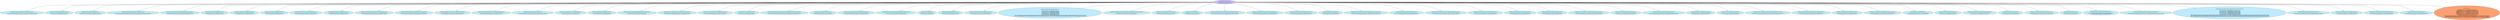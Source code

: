 digraph "OpenShift Certificates" {
  // Node definitions.
  0 [
    label="certkeypair/cco-metrics.openshift-cloud-credential-operator.svc\n\nsecret/cloud-credential-operator-serving-cert -nopenshift-cloud-credential-operator\n"
    style=filled
    fillcolor="#bdebfd"
  ];
  1 [
    label="certkeypair/service-serving-signer\n\nsecret/signing-key -nopenshift-service-ca\n"
    style=filled
    fillcolor="#c7bfff"
  ];
  2 [
    label="certkeypair/*.metrics.openshift-network-operator.svc\n\nsecret/metrics-tls -nopenshift-network-operator\n"
    style=filled
    fillcolor="#bdebfd"
  ];
  3 [
    label="certkeypair/metrics.openshift-etcd-operator.svc\n\nsecret/etcd-operator-serving-cert -nopenshift-etcd-operator\n"
    style=filled
    fillcolor="#bdebfd"
  ];
  4 [
    label="certkeypair/metrics.openshift-controller-manager-operator.svc\n\nsecret/openshift-controller-manager-operator-serving-cert -nopenshift-controller-manager-operator\n"
    style=filled
    fillcolor="#bdebfd"
  ];
  5 [
    label="certkeypair/olm-operator-metrics.openshift-operator-lifecycle-manager.svc\n\nsecret/olm-operator-serving-cert -nopenshift-operator-lifecycle-manager\n"
    style=filled
    fillcolor="#bdebfd"
  ];
  6 [
    label="certkeypair/thanos-querier.openshift-monitoring.svc\n\nsecret/thanos-querier-tls -nopenshift-monitoring\n"
    style=filled
    fillcolor="#bdebfd"
  ];
  7 [
    label="certkeypair/*.telemeter-client.openshift-monitoring.svc\n\nsecret/telemeter-client-tls -nopenshift-monitoring\n"
    style=filled
    fillcolor="#bdebfd"
  ];
  8 [
    label="certkeypair/*.node-exporter.openshift-monitoring.svc\n\nsecret/node-exporter-tls -nopenshift-monitoring\n"
    style=filled
    fillcolor="#bdebfd"
  ];
  9 [
    label="certkeypair/multus-admission-controller.openshift-multus.svc\n\nsecret/multus-admission-controller-secret -nopenshift-multus\n"
    style=filled
    fillcolor="#bdebfd"
  ];
  10 [
    label="certkeypair/alertmanager-main.openshift-monitoring.svc\n\nsecret/alertmanager-main-tls -nopenshift-monitoring\n"
    style=filled
    fillcolor="#bdebfd"
  ];
  11 [
    label="certkeypair/cluster-baremetal-webhook-service.openshift-machine-api.svc\n\nsecret/cluster-baremetal-webhook-server-cert -nopenshift-machine-api\n"
    style=filled
    fillcolor="#bdebfd"
  ];
  12 [
    label="certkeypair/csi-snapshot-webhook.openshift-cluster-storage-operator.svc\n\nsecret/csi-snapshot-webhook-secret -nopenshift-cluster-storage-operator\n"
    style=filled
    fillcolor="#bdebfd"
  ];
  13 [
    label="certkeypair/marketplace-operator-metrics.openshift-marketplace.svc\n\nsecret/marketplace-operator-metrics -nopenshift-marketplace\n"
    style=filled
    fillcolor="#bdebfd"
  ];
  14 [
    label="certkeypair/cluster-baremetal-operator-service.openshift-machine-api.svc\n\nsecret/cluster-baremetal-operator-tls -nopenshift-machine-api\n"
    style=filled
    fillcolor="#bdebfd"
  ];
  15 [
    label="certkeypair/metrics.openshift-apiserver-operator.svc\n\nsecret/openshift-apiserver-operator-serving-cert -nopenshift-apiserver-operator\n"
    style=filled
    fillcolor="#bdebfd"
  ];
  16 [
    label="certkeypair/*.network-metrics-service.openshift-multus.svc\n\nsecret/metrics-daemon-secret -nopenshift-multus\n"
    style=filled
    fillcolor="#bdebfd"
  ];
  17 [
    label="certkeypair/prometheus-k8s.openshift-monitoring.svc\n\nsecret/prometheus-k8s-tls -nopenshift-monitoring\n"
    style=filled
    fillcolor="#bdebfd"
  ];
  18 [
    label="certkeypair/machine-config-daemon.openshift-machine-config-operator.svc\n\nsecret/proxy-tls -nopenshift-machine-config-operator\n"
    style=filled
    fillcolor="#bdebfd"
  ];
  19 [
    label="certkeypair/metrics.openshift-kube-storage-version-migrator-operator.svc\n\nsecret/serving-cert -nopenshift-kube-storage-version-migrator-operator\n"
    style=filled
    fillcolor="#bdebfd"
  ];
  20 [
    label="certkeypair/*.image-registry-operator.openshift-image-registry.svc\n\nsecret/image-registry-operator-tls -nopenshift-image-registry\n"
    style=filled
    fillcolor="#bdebfd"
  ];
  21 [
    label="certkeypair/metrics.openshift-dns-operator.svc\n\nsecret/metrics-tls -nopenshift-dns-operator\n"
    style=filled
    fillcolor="#bdebfd"
  ];
  22 [
    label="certkeypair/performance-addon-operator-service.openshift-cluster-node-tuning-operator.svc\n\nsecret/performance-addon-operator-webhook-cert -nopenshift-cluster-node-tuning-operator\n"
    style=filled
    fillcolor="#bdebfd"
  ];
  23 [
    label="certkeypair/*.sdn-controller.openshift-sdn.svc\n\nsecret/sdn-controller-metrics-certs -nopenshift-sdn\n"
    style=filled
    fillcolor="#bdebfd"
  ];
  24 [
    label="certkeypair/*.prometheus-k8s-thanos-sidecar.openshift-monitoring.svc\n\nsecret/prometheus-k8s-thanos-sidecar-tls -nopenshift-monitoring\n"
    style=filled
    fillcolor="#bdebfd"
  ];
  25 [
    label="certkeypair/machine-config-controller.openshift-machine-config-operator.svc\n\nsecret/mcc-proxy-tls -nopenshift-machine-config-operator\n"
    style=filled
    fillcolor="#bdebfd"
  ];
  26 [
    label="certkeypair/etcd.openshift-etcd.svc\n\nsecret/serving-cert -nopenshift-etcd\n"
    style=filled
    fillcolor="#bdebfd"
  ];
  27 [
    label="certkeypair/api.openshift-oauth-apiserver.svc\n\nsecret/serving-cert -nopenshift-oauth-apiserver\n"
    style=filled
    fillcolor="#bdebfd"
  ];
  28 [
    label="certkeypair/*.openshift-state-metrics.openshift-monitoring.svc\n\nsecret/openshift-state-metrics-tls -nopenshift-monitoring\n"
    style=filled
    fillcolor="#bdebfd"
  ];
  29 [
    label="certkeypair/scheduler.openshift-kube-scheduler.svc\n\nsecret/serving-cert -nopenshift-kube-scheduler\n    secret/serving-cert-3 -nopenshift-kube-scheduler\n    secret/serving-cert-4 -nopenshift-kube-scheduler\n    secret/serving-cert-5 -nopenshift-kube-scheduler\n    secret/serving-cert-6 -nopenshift-kube-scheduler\n    secret/serving-cert-7 -nopenshift-kube-scheduler\n    file:///etc/kubernetes/static-pod-resources/kube-scheduler-pod-6/secrets/serving-cert/tls.crt/tls.crt,file:///etc/kubernetes/static-pod-resources/kube-scheduler-pod-6/secrets/serving-cert/tls.crt/tls.key\n    file:///etc/kubernetes/static-pod-resources/kube-scheduler-pod-7/secrets/serving-cert/tls.crt/tls.crt,file:///etc/kubernetes/static-pod-resources/kube-scheduler-pod-7/secrets/serving-cert/tls.crt/tls.key\n"
    style=filled
    fillcolor="#bdebfd"
  ];
  30 [
    label="certkeypair/csi-snapshot-controller-operator-metrics.openshift-cluster-storage-operator.svc\n\nsecret/serving-cert -nopenshift-cluster-storage-operator\n"
    style=filled
    fillcolor="#bdebfd"
  ];
  31 [
    label="certkeypair/metrics.openshift-service-ca-operator.svc\n\nsecret/serving-cert -nopenshift-service-ca-operator\n"
    style=filled
    fillcolor="#bdebfd"
  ];
  32 [
    label="certkeypair/*.sdn.openshift-sdn.svc\n\nsecret/sdn-metrics-certs -nopenshift-sdn\n"
    style=filled
    fillcolor="#bdebfd"
  ];
  33 [
    label="certkeypair/catalog-operator-metrics.openshift-operator-lifecycle-manager.svc\n\nsecret/catalog-operator-serving-cert -nopenshift-operator-lifecycle-manager\n"
    style=filled
    fillcolor="#bdebfd"
  ];
  34 [
    label="certkeypair/machine-api-operator-webhook.openshift-machine-api.svc\n\nsecret/machine-api-operator-webhook-cert -nopenshift-machine-api\n"
    style=filled
    fillcolor="#bdebfd"
  ];
  35 [
    label="certkeypair/machine-api-controllers.openshift-machine-api.svc\n\nsecret/machine-api-controllers-tls -nopenshift-machine-api\n"
    style=filled
    fillcolor="#bdebfd"
  ];
  36 [
    label="certkeypair/dns-default.openshift-dns.svc\n\nsecret/dns-default-metrics-tls -nopenshift-dns\n"
    style=filled
    fillcolor="#bdebfd"
  ];
  37 [
    label="certkeypair/cluster-storage-operator-metrics.openshift-cluster-storage-operator.svc\n\nsecret/cluster-storage-operator-serving-cert -nopenshift-cluster-storage-operator\n"
    style=filled
    fillcolor="#bdebfd"
  ];
  38 [
    label="certkeypair/oauth-openshift.openshift-authentication.svc\n\nsecret/v4-0-config-system-serving-cert -nopenshift-authentication\n"
    style=filled
    fillcolor="#bdebfd"
  ];
  39 [
    label="certkeypair/prometheus-operator-admission-webhook.openshift-monitoring.svc\n\nsecret/prometheus-operator-admission-webhook-tls -nopenshift-monitoring\n"
    style=filled
    fillcolor="#bdebfd"
  ];
  40 [
    label="certkeypair/*.cluster-monitoring-operator.openshift-monitoring.svc\n\nsecret/cluster-monitoring-operator-tls -nopenshift-monitoring\n"
    style=filled
    fillcolor="#bdebfd"
  ];
  41 [
    label="certkeypair/machine-api-operator.openshift-machine-api.svc\n\nsecret/machine-api-operator-tls -nopenshift-machine-api\n"
    style=filled
    fillcolor="#bdebfd"
  ];
  42 [
    label="certkeypair/router-internal-default.openshift-ingress.svc\n\nsecret/router-metrics-certs-default -nopenshift-ingress\n"
    style=filled
    fillcolor="#bdebfd"
  ];
  43 [
    label="certkeypair/*.node-tuning-operator.openshift-cluster-node-tuning-operator.svc\n\nsecret/node-tuning-operator-tls -nopenshift-cluster-node-tuning-operator\n"
    style=filled
    fillcolor="#bdebfd"
  ];
  44 [
    label="certkeypair/metrics.openshift-authentication-operator.svc\n\nsecret/serving-cert -nopenshift-authentication-operator\n"
    style=filled
    fillcolor="#bdebfd"
  ];
  45 [
    label="certkeypair/metrics.openshift-kube-scheduler-operator.svc\n\nsecret/kube-scheduler-operator-serving-cert -nopenshift-kube-scheduler-operator\n"
    style=filled
    fillcolor="#bdebfd"
  ];
  46 [
    label="certkeypair/image-registry.openshift-image-registry.svc\n\nsecret/image-registry-tls -nopenshift-image-registry\n"
    style=filled
    fillcolor="#bdebfd"
  ];
  47 [
    label="certkeypair/metrics.openshift-console-operator.svc\n\nsecret/serving-cert -nopenshift-console-operator\n"
    style=filled
    fillcolor="#bdebfd"
  ];
  48 [
    label="certkeypair/aws-ebs-csi-driver-controller-metrics.openshift-cluster-csi-drivers.svc\n\nsecret/aws-ebs-csi-driver-controller-metrics-serving-cert -nopenshift-cluster-csi-drivers\n"
    style=filled
    fillcolor="#bdebfd"
  ];
  49 [
    label="certkeypair/pod-identity-webhook.openshift-cloud-credential-operator.svc\n\nsecret/pod-identity-webhook -nopenshift-cloud-credential-operator\n"
    style=filled
    fillcolor="#bdebfd"
  ];
  50 [
    label="certkeypair/*.kube-state-metrics.openshift-monitoring.svc\n\nsecret/kube-state-metrics-tls -nopenshift-monitoring\n"
    style=filled
    fillcolor="#bdebfd"
  ];
  51 [
    label="certkeypair/*.machine-approver.openshift-cluster-machine-approver.svc\n\nsecret/machine-approver-tls -nopenshift-cluster-machine-approver\n"
    style=filled
    fillcolor="#bdebfd"
  ];
  52 [
    label="certkeypair/metrics.openshift-insights.svc\n\nsecret/openshift-insights-serving-cert -nopenshift-insights\n"
    style=filled
    fillcolor="#bdebfd"
  ];
  53 [
    label="certkeypair/metrics.openshift-ingress-operator.svc\n\nsecret/metrics-tls -nopenshift-ingress-operator\n"
    style=filled
    fillcolor="#bdebfd"
  ];
  54 [
    label="certkeypair/controller-manager.openshift-controller-manager.svc\n\nsecret/serving-cert -nopenshift-controller-manager\n"
    style=filled
    fillcolor="#bdebfd"
  ];
  55 [
    label="certkeypair/console.openshift-console.svc\n\nsecret/console-serving-cert -nopenshift-console\n"
    style=filled
    fillcolor="#bdebfd"
  ];
  56 [
    label="certkeypair/*.metrics.openshift-cluster-samples-operator.svc\n\nsecret/samples-operator-tls -nopenshift-cluster-samples-operator\n"
    style=filled
    fillcolor="#bdebfd"
  ];
  57 [
    label="certkeypair/api.openshift-apiserver.svc\n\nsecret/serving-cert -nopenshift-apiserver\n"
    style=filled
    fillcolor="#bdebfd"
  ];
  58 [
    label="certkeypair/prometheus-adapter.openshift-monitoring.svc\n\nsecret/prometheus-adapter-5f9puh20l637u -nopenshift-monitoring\n    secret/prometheus-adapter-tls -nopenshift-monitoring\n"
    style=filled
    fillcolor="#bdebfd"
  ];
  59 [
    label="certkeypair/metrics.openshift-kube-controller-manager-operator.svc\n\nsecret/kube-controller-manager-operator-serving-cert -nopenshift-kube-controller-manager-operator\n"
    style=filled
    fillcolor="#bdebfd"
  ];
  60 [
    label="certkeypair/kube-controller-manager.openshift-kube-controller-manager.svc\n\nsecret/serving-cert -nopenshift-kube-controller-manager\n    secret/serving-cert-2 -nopenshift-kube-controller-manager\n    secret/serving-cert-3 -nopenshift-kube-controller-manager\n    secret/serving-cert-4 -nopenshift-kube-controller-manager\n    secret/serving-cert-5 -nopenshift-kube-controller-manager\n    secret/serving-cert-6 -nopenshift-kube-controller-manager\n    file:///etc/kubernetes/static-pod-resources/kube-controller-manager-pod-4/secrets/serving-cert/tls.crt/tls.crt,file:///etc/kubernetes/static-pod-resources/kube-controller-manager-pod-4/secrets/serving-cert/tls.crt/tls.key\n    file:///etc/kubernetes/static-pod-resources/kube-controller-manager-pod-5/secrets/serving-cert/tls.crt/tls.crt,file:///etc/kubernetes/static-pod-resources/kube-controller-manager-pod-5/secrets/serving-cert/tls.crt/tls.key\n    file:///etc/kubernetes/static-pod-resources/kube-controller-manager-pod-6/secrets/serving-cert/tls.crt/tls.crt,file:///etc/kubernetes/static-pod-resources/kube-controller-manager-pod-6/secrets/serving-cert/tls.crt/tls.key\n"
    style=filled
    fillcolor="#bdebfd"
  ];
  61 [
    label="certkeypair/metrics.openshift-kube-apiserver-operator.svc\n\nsecret/kube-apiserver-operator-serving-cert -nopenshift-kube-apiserver-operator\n"
    style=filled
    fillcolor="#bdebfd"
  ];
  62 [
    label="certkeypair/*.prometheus-operator.openshift-monitoring.svc\n\nsecret/prometheus-operator-tls -nopenshift-monitoring\n"
    style=filled
    fillcolor="#bdebfd"
  ];
  63 [
    label="certkeypair/cluster-autoscaler-operator.openshift-machine-api.svc\n\nsecret/cluster-autoscaler-operator-cert -nopenshift-machine-api\n"
    style=filled
    fillcolor="#bdebfd"
  ];
  64 [
    label="certkeypair/metrics.openshift-config-operator.svc\n\nsecret/config-operator-serving-cert -nopenshift-config-operator\n"
    style=filled
    fillcolor="#bdebfd"
  ];
  65 [
    label="cabundle/service-ca\n\nconfigmaps/service-ca -nopenshift-config-managed\n    configmaps/service-ca -nopenshift-kube-controller-manager\n    configmaps/service-ca-2 -nopenshift-kube-controller-manager\n    configmaps/service-ca-3 -nopenshift-kube-controller-manager\n    configmaps/service-ca-4 -nopenshift-kube-controller-manager\n    configmaps/service-ca-5 -nopenshift-kube-controller-manager\n    configmaps/service-ca-6 -nopenshift-kube-controller-manager\n    configmaps/signing-cabundle -nopenshift-service-ca\n    file:///etc/kubernetes/static-pod-resources/kube-controller-manager-pod-4/configmaps/service-ca/ca-bundle.crt/ca-bundle.crt\n    file:///etc/kubernetes/static-pod-resources/kube-controller-manager-pod-5/configmaps/service-ca/ca-bundle.crt/ca-bundle.crt\n    file:///etc/kubernetes/static-pod-resources/kube-controller-manager-pod-6/configmaps/service-ca/ca-bundle.crt/ca-bundle.crt\n"
    style=filled
    fillcolor="#fda172"
  ];

  // Edge definitions.
  1 -> 0;
  1 -> 2;
  1 -> 3;
  1 -> 4;
  1 -> 5;
  1 -> 6;
  1 -> 7;
  1 -> 8;
  1 -> 9;
  1 -> 10;
  1 -> 11;
  1 -> 12;
  1 -> 13;
  1 -> 14;
  1 -> 15;
  1 -> 16;
  1 -> 17;
  1 -> 18;
  1 -> 19;
  1 -> 20;
  1 -> 21;
  1 -> 22;
  1 -> 23;
  1 -> 24;
  1 -> 25;
  1 -> 26;
  1 -> 27;
  1 -> 28;
  1 -> 29;
  1 -> 30;
  1 -> 31;
  1 -> 32;
  1 -> 33;
  1 -> 34;
  1 -> 35;
  1 -> 36;
  1 -> 37;
  1 -> 38;
  1 -> 39;
  1 -> 40;
  1 -> 41;
  1 -> 42;
  1 -> 43;
  1 -> 44;
  1 -> 45;
  1 -> 46;
  1 -> 47;
  1 -> 48;
  1 -> 49;
  1 -> 50;
  1 -> 51;
  1 -> 52;
  1 -> 53;
  1 -> 54;
  1 -> 55;
  1 -> 56;
  1 -> 57;
  1 -> 58;
  1 -> 59;
  1 -> 60;
  1 -> 61;
  1 -> 62;
  1 -> 63;
  1 -> 64;
  1 -> 65;
}